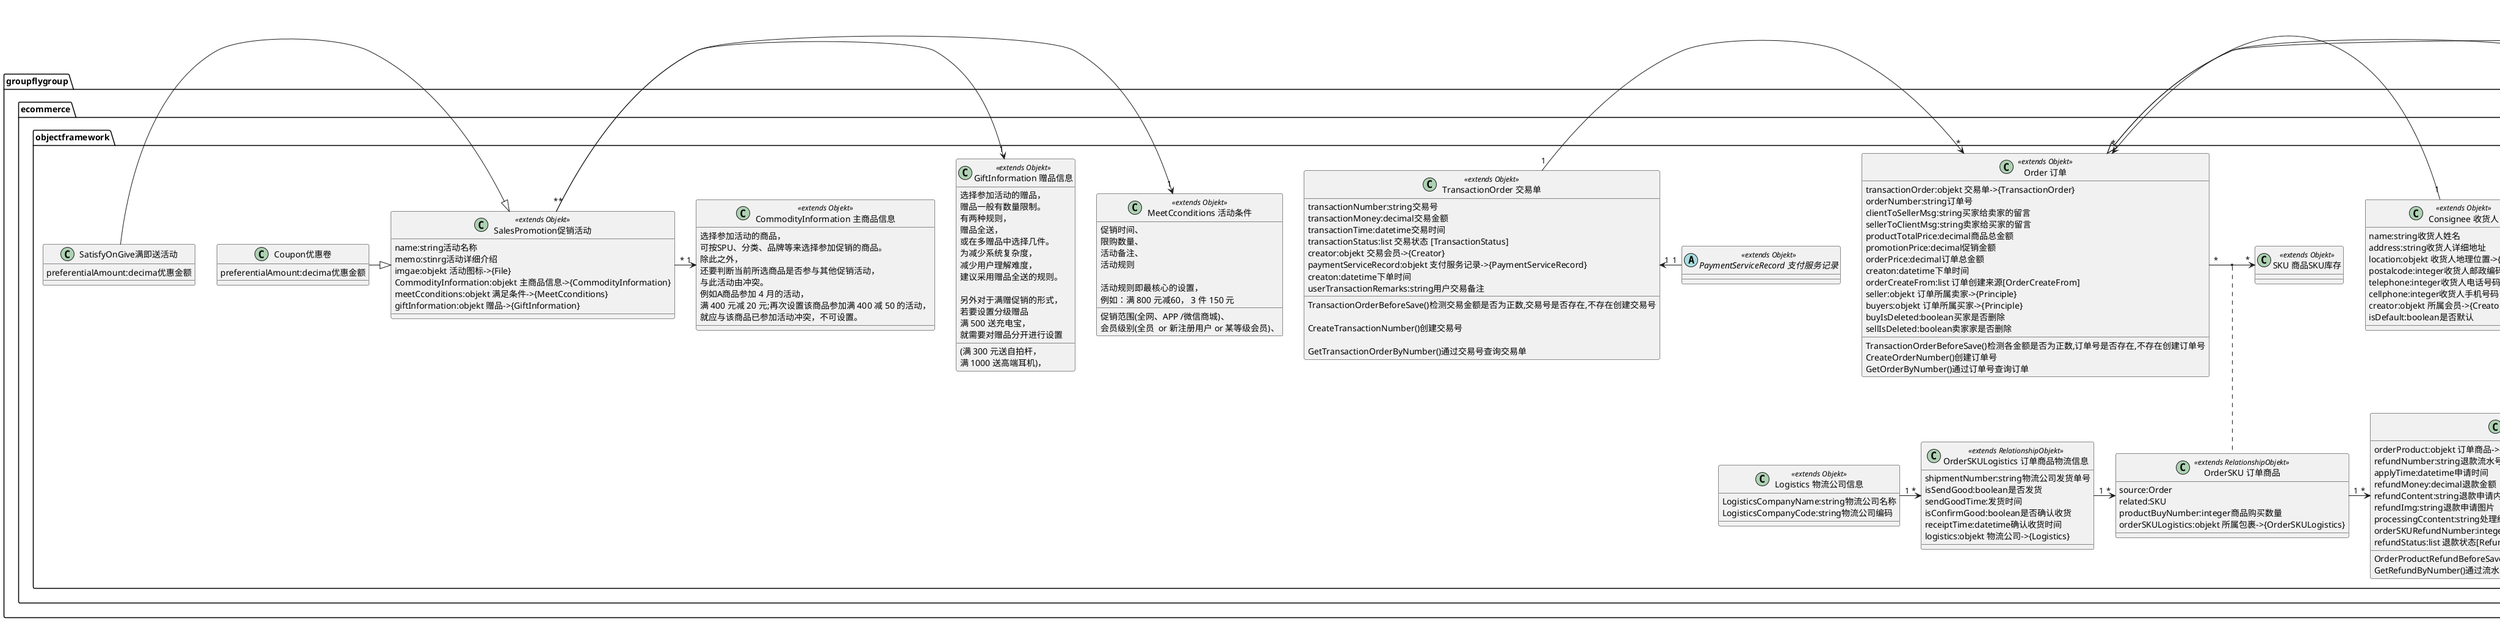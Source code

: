 @startuml
namespace groupflygroup.ecommerce.objectframework{
     class TransactionOrder as "TransactionOrder 交易单" << extends Objekt>>{
           transactionNumber:string交易号
           transactionMoney:decimal交易金额
           transactionTime:datetime交易时间
           transactionStatus:list 交易状态 [TransactionStatus]
           creator:objekt 交易会员->{Creator}
           paymentServiceRecord:objekt 支付服务记录->{PaymentServiceRecord} 
           creaton:datetime下单时间
           userTransactionRemarks:string用户交易备注
           
           TransactionOrderBeforeSave()检测交易金额是否为正数,交易号是否存在,不存在创建交易号
          
           CreateTransactionNumber()创建交易号
           
           GetTransactionOrderByNumber()通过交易号查询交易单


     }     
     class Order as "Order 订单" <<extends Objekt>>{
           transactionOrder:objekt 交易单->{TransactionOrder}        
           orderNumber:string订单号                                                     
           clientToSellerMsg:string买家给卖家的留言
           sellerToClientMsg:string卖家给买家的留言           
           productTotalPrice:decimal商品总金额           
           promotionPrice:decimal促销金额
           orderPrice:decimal订单总金额
           creaton:datetime下单时间           
           orderCreateFrom:list 订单创建来源[OrderCreateFrom]
           seller:objekt 订单所属卖家->{Principle}
           buyers:objekt 订单所属买家->{Principle}           
           buyIsDeleted:boolean买家是否删除
           sellIsDeleted:boolean卖家家是否删除 
           TransactionOrderBeforeSave()检测各金额是否为正数,订单号是否存在,不存在创建订单号
           CreateOrderNumber()创建订单号
           GetOrderByNumber()通过订单号查询订单 
     }
     

     class NormalOrder as "NormalOrder 普通订单"{
           dispatchPrice:decimal配送金额
           normalOrderStatus:list 普通订单状态 [NormalOrderStatus]
           consignee:objekt 收货人->{Consignee} 
     }
          
     class ServiceOrder as "ServiceOrder 服务订单 "{
           serviceOrderStatus:list 服务订单状态 [ServiceOrderStatus]
     }

     class OrderSKURefund as "OrderSKURefund 订单商品退款"<<extends Objekt>>{
           orderProduct:objekt 订单商品->{OrderProduct}
           refundNumber:string退款流水号
           applyTime:datetime申请时间
           refundMoney:decimal退款金额
           refundContent:string退款申请内容
           refundImg:string退款申请图片
           processingCcontent:string处理结果信息
           orderSKURefundNumber:integer退款数量
           refundStatus:list 退款状态[RefundStatus]
           OrderProductRefundBeforeSave()检测各金额是否为正数,退款流水号是否存在,不存在创建流水号
           GetRefundByNumber()通过流水号查询退款
     }

     class OrderSKU as "OrderSKU 订单商品" << extends RelationshipObjekt>>{
           source:Order
           related:SKU
           productBuyNumber:integer商品购买数量                 
           orderSKULogistics:objekt 所属包裹->{OrderSKULogistics}
     }
     
     
     class OrderSKULogistics as "OrderSKULogistics 订单商品物流信息"<< extends RelationshipObjekt>>{
           shipmentNumber:string物流公司发货单号
           isSendGood:boolean是否发货
           sendGoodTime:发货时间
           isConfirmGood:boolean是否确认收货
           receiptTime:datetime确认收货时间
           logistics:objekt 物流公司->{Logistics}
     }
     
     class Logistics as "Logistics 物流公司信息"<< extends Objekt>>{
           LogisticsCompanyName:string物流公司名称
           LogisticsCompanyCode:string物流公司编码                      
     }

     
     class Consignee as "Consignee 收货人" << extends Objekt>>{
           name:string收货人姓名
           address:string收货人详细地址
           location:objekt 收货人地理位置->{Location}
           postalcode:integer收货人邮政编码
           telephone:integer收货人电话号码
           cellphone:integer收货人手机号码
           creator:objekt 所属会员->{Creator}
           isDefault:boolean是否默认

     }

    abstract class PaymentServiceRecord as "PaymentServiceRecord 支付服务记录"<< extends Objekt>>{

     }

          
     class SalesPromotion as  "SalesPromotion促销活动" << extends Objekt>>{
           name:string活动名称
           memo:stinrg活动详细介绍
           imgae:objekt 活动图标->{File}     
           CommodityInformation:objekt 主商品信息->{CommodityInformation}   
           meetCconditions:objekt 满足条件->{MeetCconditions}                
           giftInformation:objekt 赠品->{GiftInformation}           
     }

     class CommodityInformation as "CommodityInformation 主商品信息"<< extends Objekt>>{
           选择参加活动的商品，
           可按SPU、分类、品牌等来选择参加促销的商品。
           除此之外，
           还要判断当前所选商品是否参与其他促销活动，
           与此活动由冲突。
           例如A商品参加 4 月的活动，
           满 400 元减 20 元;再次设置该商品参加满 400 减 50 的活动，
           就应与该商品已参加活动冲突，不可设置。
     }




     class MeetCconditions as "MeetCconditions 活动条件"<< extends Objekt>>{
           促销时间、
           限购数量、
           促销范围(全网、APP /微信商城)、
           会员级别(全员  or 新注册用户 or 某等级会员)、
           活动备注、
           活动规则

           活动规则即最核心的设置，
           例如：满 800 元减60， 3 件 150 元
     }

     class GiftInformation as "GiftInformation 赠品信息"<< extends Objekt>>{
           选择参加活动的赠品，
           赠品一般有数量限制。
           有两种规则，
           赠品全送，
           或在多赠品中选择几件。
           为减少系统复杂度，
           减少用户理解难度，
           建议采用赠品全送的规则。

           另外对于满赠促销的形式，
           若要设置分级赠品
           (满 300 元送自拍杆，
           满 500 送充电宝，
           满 1000 送高端耳机)，
           就需要对赠品分开进行设置

     }
     
     class Coupon as "Coupon优惠卷"{
           preferentialAmount:decima优惠金额
     }
     class SatisfyOnGive as "SatisfyOnGive满即送活动"{
           preferentialAmount:decima优惠金额
     }
     
     class SKU as "SKU 商品SKU库存"<< extends Objekt>>{
           
     }
     
     TransactionOrder"1" ->"*"Order
     TransactionOrder"1"<-r-"1"PaymentServiceRecord

     Order <|- NormalOrder
     Order <|- ServiceOrder
     Order"*"<-"1"Consignee
     Order"*"->"*"SKU
     (Order,SKU)..OrderSKU 
           
     OrderSKU"1"->"*" OrderSKURefund
     OrderSKULogistics "1"->"*" OrderSKU
     Logistics "1"->"*" OrderSKULogistics

     SalesPromotion "*"->"1" MeetCconditions
     SalesPromotion "*"->"1" GiftInformation
     SalesPromotion "*"->"1" CommodityInformation

     SalesPromotion <|-l- Coupon
     SalesPromotion <|-l- SatisfyOnGive
}


object "TransactionStatus: List" as TransactionStatus{
    name = "TransactionStatus"
    label ="交易状态"
}

object "PendingTrade: Value" as Pending{
    name = "PendingTrade"
    label ="PendingTrade交易处理中"
}

object "SuccessfulTrade: Value" as SuccessfulTrade{
    name = "SuccessfulTrade"
    label ="SuccessfulTrade交易成功"
}
object "FailureTrade: Value" as FailureTrade{
    name = "FailureTrade"
    label ="FailureTrade交易失败"
}

TransactionStatus *- Pending
TransactionStatus *- SuccessfulTrade
TransactionStatus *- FailureTrade


object "NormalOrderStatus: List" as NormalOrderStatus{
    name = "NormalOrderStatus"
    label ="NormalOrderStatus普通订单状态"
}

object "NormalWaitBuyerPay: Value" as NormalWaitBuyerPay{
    name = "NormalWaitBuyerPay"
    label ="NormalWaitBuyerPay等待买家付款"
}
object "NormalWaitSellerSend: Value" as NormalWaitSellerSend{
    name = "NormalWaitSellerSend"
    label ="NormalWaitSellerSend等待卖家发货"
}

object "NormalWaitBuyerConfirm: Value" as NormalWaitBuyerConfirm{
    name = "NormalWaitBuyerConfirm"
    label ="NormalWaitBuyerConfirm等待买家确认收货"
}
 
object "NormalOrderFinish: Value" as NormalOrderFinish{
    name = "NormalOrderFinish"
    label ="NormalOrderFinish订单完成"
}

object "NormalOrderClosed: Value" as NormalOrderClosed{
    name = "NormalOrderClosed"
    label ="NormalOrderClosed订单关闭"
}


NormalOrderStatus *- NormalWaitBuyerPay
NormalOrderStatus *- NormalWaitSellerSend
NormalOrderStatus *- NormalWaitBuyerConfirm
NormalOrderStatus *- NormalOrderFinish
NormalOrderStatus *- NormalOrderClosed


object "ServiceOrderStatus: List" as ServiceOrderStatus{
    name = "ServiceOrderStatus"
    label ="ServiceOrderStatus服务订单状态"
}


object "ServiceWaitBuyerPay: Value" as ServiceWaitBuyerPay{
    name = "ServiceWaitBuyerPay"
    label ="ServiceWaitBuyerPay等待买家付款"
}

object "ServiceWaitBuyerUse: Value" as ServiceWaitBuyerUse{
    name = "ServiceWaitBuyerUse"
    label ="ServiceWaitBuyerUse等待买家使用"
}
 
object "ServiceOrderFinish: Value" as ServiceOrderFinish{
    name = "ServiceOrderFinish"
    label ="ServiceOrderFinish订单完成"
}

object "ServiceOrderClosed: Value" as ServiceOrderClosed{
    name = "ServiceOrderClosed"
    label ="ServiceOrderClosed订单关闭"
}

ServiceOrderStatus *- ServiceWaitBuyerPay
ServiceOrderStatus *- ServiceWaitBuyerUse
ServiceOrderStatus *- ServiceOrderFinish
ServiceOrderStatus *- ServiceOrderClosed


object "OrderCreateFrom: List" as OrderCreateFrom{
    name = "orderCreateFrom"
    label ="orderCreateFrom订单创建来源"
}
object "PcFrontOrder: Value" as PcFrontOrder{
    name = "PcFrontOrder"
    label ="PcFrontOrder电脑前端订单"
}
object "PcBackOrder后端订单: Value" as PcBackOrder{
    name = "PcBackOrder"
    label ="PcBackOrder电脑后端订单"
}
object "WeChatOrder: Value" as WeChatOrder{
    name = "WeChatOrder"
    label ="WeChatOrder微信订单"
}

object "AndroidOrder: Value" as AndroidOrder{
    name = "AndroidOrder"
    label ="AndroidOrder安卓订单"
}
object "IosOrder: Value" as IosOrder{
    name = "IosOrder"
    label ="IosOrder苹果订单"
}

object "ThirdPartyOrder: Value" as ThirdPartyOrder{
    name = "ThirdPartyOrder"
    label ="ThirdPartyOrder第三方订单"
}
OrderCreateFrom *- PcFrontOrder
OrderCreateFrom *- PcBackOrder
OrderCreateFrom *- WeChatOrder
OrderCreateFrom *- AndroidOrder
OrderCreateFrom *- IosOrder
OrderCreateFrom *- ThirdPartyOrder


object "RefundStatus: List" as RefundStatus{
    name = "RefundStatus"
    label ="RefundStatus退款状态"
}


object "RefundProcessing: Value" as RefundProcessing{
    name = "RefundProcessing"
    label ="RefundProcessing退款处理中"
}
object "SuccessfulRefund: Value" as SuccessfulRefund{
    name = "SuccessfulRefund"
    label ="SuccessfulRefund退款成功"
}
object "FailureRefund: Value" as FailureRefund{
    name = "FailureRefund"
    label ="FailureRefund退款失败"
}
RefundStatus *- RefundProcessing
RefundStatus *- SuccessfulRefund
RefundStatus *- FailureRefund


@enduml
